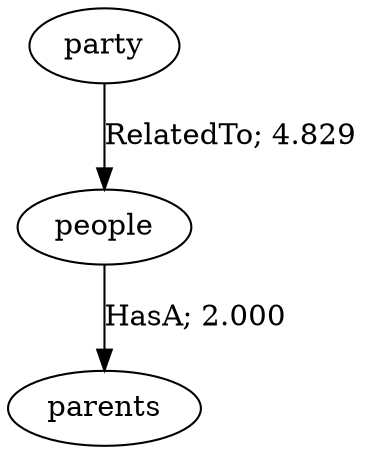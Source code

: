 // The path the concepts from "party" to "parents".Path Length: 2; Weight Sum: 6.8294927269848955; Average Weight: 3.4147463634924478
digraph "4_a---party-parents---PLen2_WSum6.829_WAvg3.415" {
	0 [label=party]
	1 [label=people]
	2 [label=parents]
	0 -> 1 [label="RelatedTo; 4.829" dir=forward weight=4.829]
	1 -> 2 [label="HasA; 2.000" dir=forward weight=2.000]
}
